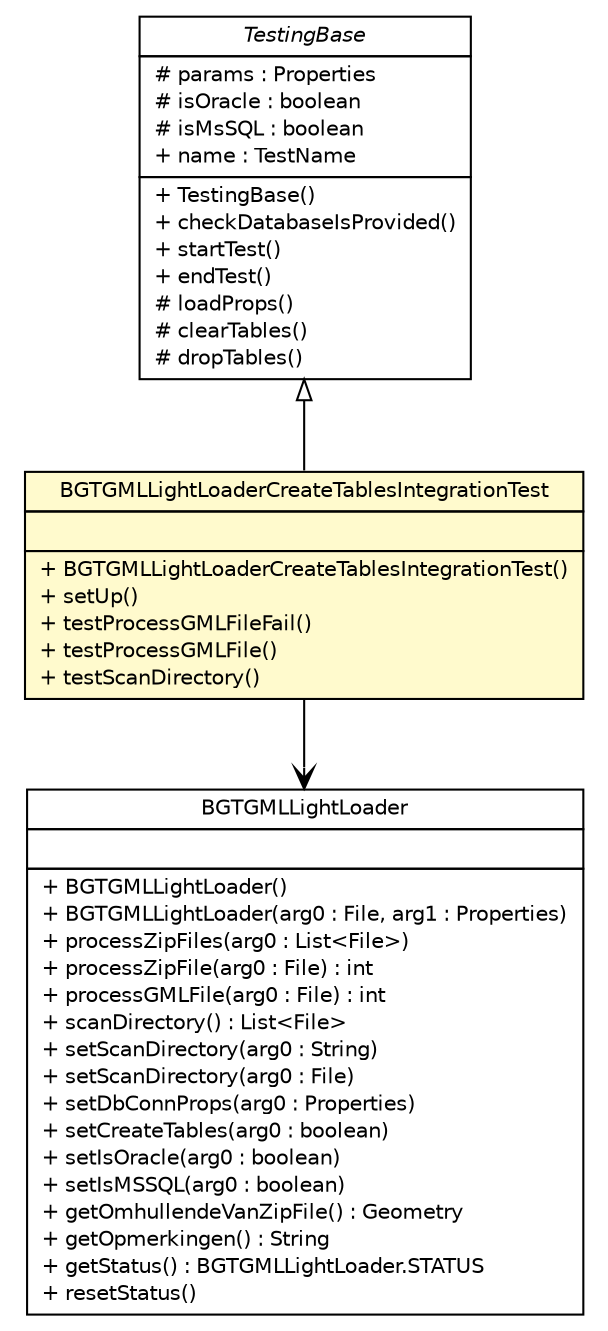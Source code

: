 #!/usr/local/bin/dot
#
# Class diagram 
# Generated by UMLGraph version R5_6-24-gf6e263 (http://www.umlgraph.org/)
#

digraph G {
	edge [fontname="Helvetica",fontsize=10,labelfontname="Helvetica",labelfontsize=10];
	node [fontname="Helvetica",fontsize=10,shape=plaintext];
	nodesep=0.25;
	ranksep=0.5;
	// nl.b3p.brmo.loader.gml.BGTGMLLightLoaderCreateTablesIntegrationTest
	c42 [label=<<table title="nl.b3p.brmo.loader.gml.BGTGMLLightLoaderCreateTablesIntegrationTest" border="0" cellborder="1" cellspacing="0" cellpadding="2" port="p" bgcolor="lemonChiffon" href="./BGTGMLLightLoaderCreateTablesIntegrationTest.html">
		<tr><td><table border="0" cellspacing="0" cellpadding="1">
<tr><td align="center" balign="center"> BGTGMLLightLoaderCreateTablesIntegrationTest </td></tr>
		</table></td></tr>
		<tr><td><table border="0" cellspacing="0" cellpadding="1">
<tr><td align="left" balign="left">  </td></tr>
		</table></td></tr>
		<tr><td><table border="0" cellspacing="0" cellpadding="1">
<tr><td align="left" balign="left"> + BGTGMLLightLoaderCreateTablesIntegrationTest() </td></tr>
<tr><td align="left" balign="left"> + setUp() </td></tr>
<tr><td align="left" balign="left"> + testProcessGMLFileFail() </td></tr>
<tr><td align="left" balign="left"> + testProcessGMLFile() </td></tr>
<tr><td align="left" balign="left"> + testScanDirectory() </td></tr>
		</table></td></tr>
		</table>>, URL="./BGTGMLLightLoaderCreateTablesIntegrationTest.html", fontname="Helvetica", fontcolor="black", fontsize=10.0];
	// nl.b3p.brmo.loader.gml.TestingBase
	c47 [label=<<table title="nl.b3p.brmo.loader.gml.TestingBase" border="0" cellborder="1" cellspacing="0" cellpadding="2" port="p" href="./TestingBase.html">
		<tr><td><table border="0" cellspacing="0" cellpadding="1">
<tr><td align="center" balign="center"><font face="Helvetica-Oblique"> TestingBase </font></td></tr>
		</table></td></tr>
		<tr><td><table border="0" cellspacing="0" cellpadding="1">
<tr><td align="left" balign="left"> # params : Properties </td></tr>
<tr><td align="left" balign="left"> # isOracle : boolean </td></tr>
<tr><td align="left" balign="left"> # isMsSQL : boolean </td></tr>
<tr><td align="left" balign="left"> + name : TestName </td></tr>
		</table></td></tr>
		<tr><td><table border="0" cellspacing="0" cellpadding="1">
<tr><td align="left" balign="left"> + TestingBase() </td></tr>
<tr><td align="left" balign="left"> + checkDatabaseIsProvided() </td></tr>
<tr><td align="left" balign="left"> + startTest() </td></tr>
<tr><td align="left" balign="left"> + endTest() </td></tr>
<tr><td align="left" balign="left"> # loadProps() </td></tr>
<tr><td align="left" balign="left"> # clearTables() </td></tr>
<tr><td align="left" balign="left"> # dropTables() </td></tr>
		</table></td></tr>
		</table>>, URL="./TestingBase.html", fontname="Helvetica", fontcolor="black", fontsize=10.0];
	//nl.b3p.brmo.loader.gml.BGTGMLLightLoaderCreateTablesIntegrationTest extends nl.b3p.brmo.loader.gml.TestingBase
	c47:p -> c42:p [dir=back,arrowtail=empty];
	// nl.b3p.brmo.loader.gml.BGTGMLLightLoaderCreateTablesIntegrationTest NAVASSOC nl.b3p.brmo.loader.gml.BGTGMLLightLoader
	c42:p -> c56:p [taillabel="", label="", headlabel="", fontname="Helvetica", fontcolor="black", fontsize=10.0, color="black", arrowhead=open];
	// nl.b3p.brmo.loader.gml.BGTGMLLightLoader
	c56 [label=<<table title="nl.b3p.brmo.loader.gml.BGTGMLLightLoader" border="0" cellborder="1" cellspacing="0" cellpadding="2" port="p" href="http://java.sun.com/j2se/1.4.2/docs/api/nl/b3p/brmo/loader/gml/BGTGMLLightLoader.html">
		<tr><td><table border="0" cellspacing="0" cellpadding="1">
<tr><td align="center" balign="center"> BGTGMLLightLoader </td></tr>
		</table></td></tr>
		<tr><td><table border="0" cellspacing="0" cellpadding="1">
<tr><td align="left" balign="left">  </td></tr>
		</table></td></tr>
		<tr><td><table border="0" cellspacing="0" cellpadding="1">
<tr><td align="left" balign="left"> + BGTGMLLightLoader() </td></tr>
<tr><td align="left" balign="left"> + BGTGMLLightLoader(arg0 : File, arg1 : Properties) </td></tr>
<tr><td align="left" balign="left"> + processZipFiles(arg0 : List&lt;File&gt;) </td></tr>
<tr><td align="left" balign="left"> + processZipFile(arg0 : File) : int </td></tr>
<tr><td align="left" balign="left"> + processGMLFile(arg0 : File) : int </td></tr>
<tr><td align="left" balign="left"> + scanDirectory() : List&lt;File&gt; </td></tr>
<tr><td align="left" balign="left"> + setScanDirectory(arg0 : String) </td></tr>
<tr><td align="left" balign="left"> + setScanDirectory(arg0 : File) </td></tr>
<tr><td align="left" balign="left"> + setDbConnProps(arg0 : Properties) </td></tr>
<tr><td align="left" balign="left"> + setCreateTables(arg0 : boolean) </td></tr>
<tr><td align="left" balign="left"> + setIsOracle(arg0 : boolean) </td></tr>
<tr><td align="left" balign="left"> + setIsMSSQL(arg0 : boolean) </td></tr>
<tr><td align="left" balign="left"> + getOmhullendeVanZipFile() : Geometry </td></tr>
<tr><td align="left" balign="left"> + getOpmerkingen() : String </td></tr>
<tr><td align="left" balign="left"> + getStatus() : BGTGMLLightLoader.STATUS </td></tr>
<tr><td align="left" balign="left"> + resetStatus() </td></tr>
		</table></td></tr>
		</table>>, URL="http://java.sun.com/j2se/1.4.2/docs/api/nl/b3p/brmo/loader/gml/BGTGMLLightLoader.html", fontname="Helvetica", fontcolor="black", fontsize=10.0];
}

